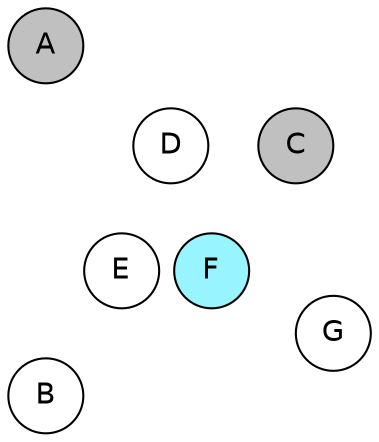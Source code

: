 
graph {

layout = circo;
mindist = .1

node [shape = circle, fontname = Helvetica, margin = 0, style = filled]
edge [style=invis]

subgraph 1 {
	E -- F -- F# -- G -- G# -- A -- A# -- B -- C -- C# -- D -- D# -- E
}

C [fillcolor = gray];
C# [fillcolor = gray];
D [fillcolor = white];
D# [fillcolor = gray];
E [fillcolor = white];
F [fillcolor = cadetblue1];
F# [fillcolor = white];
G [fillcolor = white];
G# [fillcolor = gray];
A [fillcolor = gray];
A# [fillcolor = white];
B [fillcolor = white];
}
